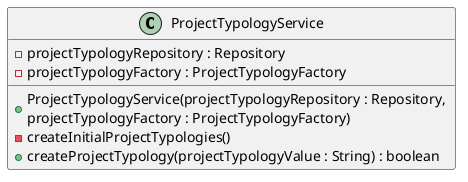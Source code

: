 @startuml

class ProjectTypologyService {

-projectTypologyRepository : Repository
-projectTypologyFactory : ProjectTypologyFactory

+ProjectTypologyService(projectTypologyRepository : Repository, \nprojectTypologyFactory : ProjectTypologyFactory)
-createInitialProjectTypologies()
+createProjectTypology(projectTypologyValue : String) : boolean


}

@enduml